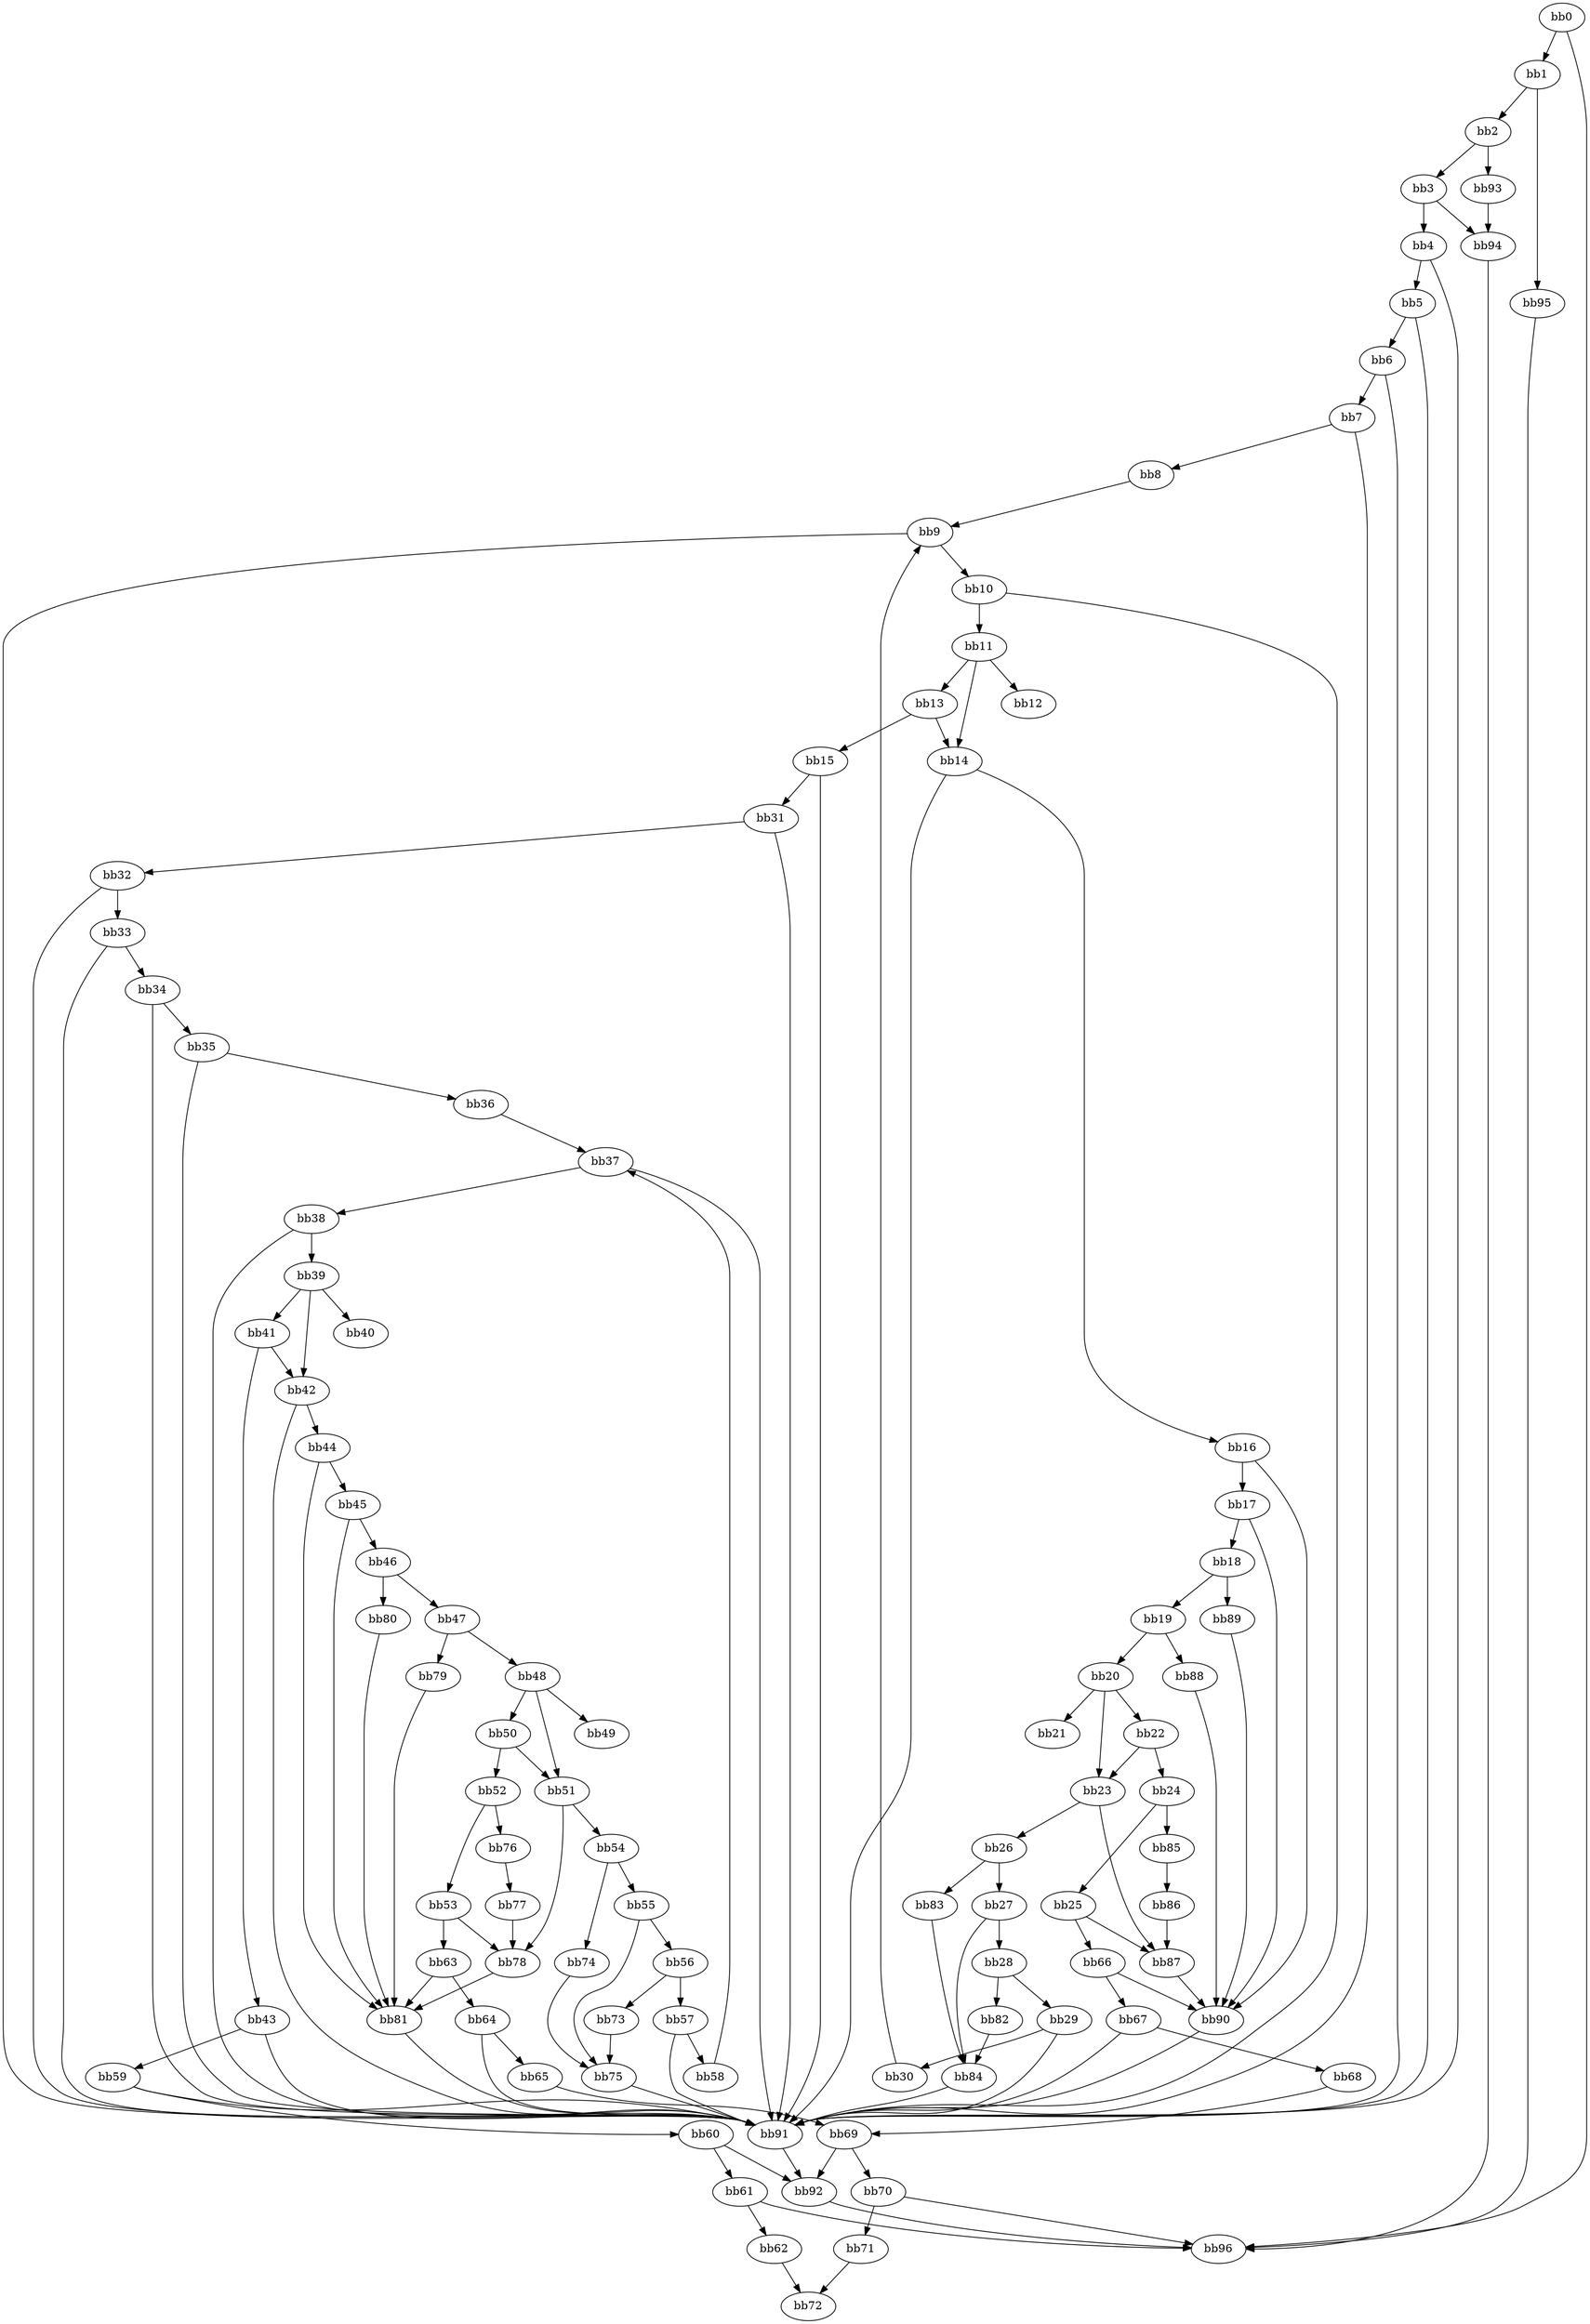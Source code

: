digraph {
    0 [ label = "bb0\l" ]
    1 [ label = "bb1\l" ]
    2 [ label = "bb2\l" ]
    3 [ label = "bb3\l" ]
    4 [ label = "bb4\l" ]
    5 [ label = "bb5\l" ]
    6 [ label = "bb6\l" ]
    7 [ label = "bb7\l" ]
    8 [ label = "bb8\l" ]
    9 [ label = "bb9\l" ]
    10 [ label = "bb10\l" ]
    11 [ label = "bb11\l" ]
    12 [ label = "bb12\l" ]
    13 [ label = "bb13\l" ]
    14 [ label = "bb14\l" ]
    15 [ label = "bb15\l" ]
    16 [ label = "bb16\l" ]
    17 [ label = "bb17\l" ]
    18 [ label = "bb18\l" ]
    19 [ label = "bb19\l" ]
    20 [ label = "bb20\l" ]
    21 [ label = "bb21\l" ]
    22 [ label = "bb22\l" ]
    23 [ label = "bb23\l" ]
    24 [ label = "bb24\l" ]
    25 [ label = "bb25\l" ]
    26 [ label = "bb26\l" ]
    27 [ label = "bb27\l" ]
    28 [ label = "bb28\l" ]
    29 [ label = "bb29\l" ]
    30 [ label = "bb30\l" ]
    31 [ label = "bb31\l" ]
    32 [ label = "bb32\l" ]
    33 [ label = "bb33\l" ]
    34 [ label = "bb34\l" ]
    35 [ label = "bb35\l" ]
    36 [ label = "bb36\l" ]
    37 [ label = "bb37\l" ]
    38 [ label = "bb38\l" ]
    39 [ label = "bb39\l" ]
    40 [ label = "bb40\l" ]
    41 [ label = "bb41\l" ]
    42 [ label = "bb42\l" ]
    43 [ label = "bb43\l" ]
    44 [ label = "bb44\l" ]
    45 [ label = "bb45\l" ]
    46 [ label = "bb46\l" ]
    47 [ label = "bb47\l" ]
    48 [ label = "bb48\l" ]
    49 [ label = "bb49\l" ]
    50 [ label = "bb50\l" ]
    51 [ label = "bb51\l" ]
    52 [ label = "bb52\l" ]
    53 [ label = "bb53\l" ]
    54 [ label = "bb54\l" ]
    55 [ label = "bb55\l" ]
    56 [ label = "bb56\l" ]
    57 [ label = "bb57\l" ]
    58 [ label = "bb58\l" ]
    59 [ label = "bb59\l" ]
    60 [ label = "bb60\l" ]
    61 [ label = "bb61\l" ]
    62 [ label = "bb62\l" ]
    63 [ label = "bb63\l" ]
    64 [ label = "bb64\l" ]
    65 [ label = "bb65\l" ]
    66 [ label = "bb66\l" ]
    67 [ label = "bb67\l" ]
    68 [ label = "bb68\l" ]
    69 [ label = "bb69\l" ]
    70 [ label = "bb70\l" ]
    71 [ label = "bb71\l" ]
    72 [ label = "bb72\l" ]
    73 [ label = "bb73\l" ]
    74 [ label = "bb74\l" ]
    75 [ label = "bb75\l" ]
    76 [ label = "bb76\l" ]
    77 [ label = "bb77\l" ]
    78 [ label = "bb78\l" ]
    79 [ label = "bb79\l" ]
    80 [ label = "bb80\l" ]
    81 [ label = "bb81\l" ]
    82 [ label = "bb82\l" ]
    83 [ label = "bb83\l" ]
    84 [ label = "bb84\l" ]
    85 [ label = "bb85\l" ]
    86 [ label = "bb86\l" ]
    87 [ label = "bb87\l" ]
    88 [ label = "bb88\l" ]
    89 [ label = "bb89\l" ]
    90 [ label = "bb90\l" ]
    91 [ label = "bb91\l" ]
    92 [ label = "bb92\l" ]
    93 [ label = "bb93\l" ]
    94 [ label = "bb94\l" ]
    95 [ label = "bb95\l" ]
    96 [ label = "bb96\l" ]
    0 -> 1 [ ]
    0 -> 96 [ ]
    1 -> 2 [ ]
    1 -> 95 [ ]
    2 -> 3 [ ]
    2 -> 93 [ ]
    3 -> 4 [ ]
    3 -> 94 [ ]
    4 -> 5 [ ]
    4 -> 91 [ ]
    5 -> 6 [ ]
    5 -> 91 [ ]
    6 -> 7 [ ]
    6 -> 91 [ ]
    7 -> 8 [ ]
    7 -> 91 [ ]
    8 -> 9 [ ]
    9 -> 10 [ ]
    9 -> 91 [ ]
    10 -> 11 [ ]
    10 -> 91 [ ]
    11 -> 12 [ ]
    11 -> 13 [ ]
    11 -> 14 [ ]
    13 -> 14 [ ]
    13 -> 15 [ ]
    14 -> 16 [ ]
    14 -> 91 [ ]
    15 -> 31 [ ]
    15 -> 91 [ ]
    16 -> 17 [ ]
    16 -> 90 [ ]
    17 -> 18 [ ]
    17 -> 90 [ ]
    18 -> 19 [ ]
    18 -> 89 [ ]
    19 -> 20 [ ]
    19 -> 88 [ ]
    20 -> 21 [ ]
    20 -> 22 [ ]
    20 -> 23 [ ]
    22 -> 23 [ ]
    22 -> 24 [ ]
    23 -> 26 [ ]
    23 -> 87 [ ]
    24 -> 25 [ ]
    24 -> 85 [ ]
    25 -> 66 [ ]
    25 -> 87 [ ]
    26 -> 27 [ ]
    26 -> 83 [ ]
    27 -> 28 [ ]
    27 -> 84 [ ]
    28 -> 29 [ ]
    28 -> 82 [ ]
    29 -> 30 [ ]
    29 -> 91 [ ]
    30 -> 9 [ ]
    31 -> 32 [ ]
    31 -> 91 [ ]
    32 -> 33 [ ]
    32 -> 91 [ ]
    33 -> 34 [ ]
    33 -> 91 [ ]
    34 -> 35 [ ]
    34 -> 91 [ ]
    35 -> 36 [ ]
    35 -> 91 [ ]
    36 -> 37 [ ]
    37 -> 38 [ ]
    37 -> 91 [ ]
    38 -> 39 [ ]
    38 -> 91 [ ]
    39 -> 40 [ ]
    39 -> 41 [ ]
    39 -> 42 [ ]
    41 -> 42 [ ]
    41 -> 43 [ ]
    42 -> 44 [ ]
    42 -> 91 [ ]
    43 -> 59 [ ]
    43 -> 91 [ ]
    44 -> 45 [ ]
    44 -> 81 [ ]
    45 -> 46 [ ]
    45 -> 81 [ ]
    46 -> 47 [ ]
    46 -> 80 [ ]
    47 -> 48 [ ]
    47 -> 79 [ ]
    48 -> 49 [ ]
    48 -> 50 [ ]
    48 -> 51 [ ]
    50 -> 51 [ ]
    50 -> 52 [ ]
    51 -> 54 [ ]
    51 -> 78 [ ]
    52 -> 53 [ ]
    52 -> 76 [ ]
    53 -> 63 [ ]
    53 -> 78 [ ]
    54 -> 55 [ ]
    54 -> 74 [ ]
    55 -> 56 [ ]
    55 -> 75 [ ]
    56 -> 57 [ ]
    56 -> 73 [ ]
    57 -> 58 [ ]
    57 -> 91 [ ]
    58 -> 37 [ ]
    59 -> 60 [ ]
    59 -> 91 [ ]
    60 -> 61 [ ]
    60 -> 92 [ ]
    61 -> 62 [ ]
    61 -> 96 [ ]
    62 -> 72 [ ]
    63 -> 64 [ ]
    63 -> 81 [ ]
    64 -> 65 [ ]
    64 -> 91 [ ]
    65 -> 69 [ ]
    66 -> 67 [ ]
    66 -> 90 [ ]
    67 -> 68 [ ]
    67 -> 91 [ ]
    68 -> 69 [ ]
    69 -> 70 [ ]
    69 -> 92 [ ]
    70 -> 71 [ ]
    70 -> 96 [ ]
    71 -> 72 [ ]
    73 -> 75 [ ]
    74 -> 75 [ ]
    75 -> 91 [ ]
    76 -> 77 [ ]
    77 -> 78 [ ]
    78 -> 81 [ ]
    79 -> 81 [ ]
    80 -> 81 [ ]
    81 -> 91 [ ]
    82 -> 84 [ ]
    83 -> 84 [ ]
    84 -> 91 [ ]
    85 -> 86 [ ]
    86 -> 87 [ ]
    87 -> 90 [ ]
    88 -> 90 [ ]
    89 -> 90 [ ]
    90 -> 91 [ ]
    91 -> 92 [ ]
    92 -> 96 [ ]
    93 -> 94 [ ]
    94 -> 96 [ ]
    95 -> 96 [ ]
}

